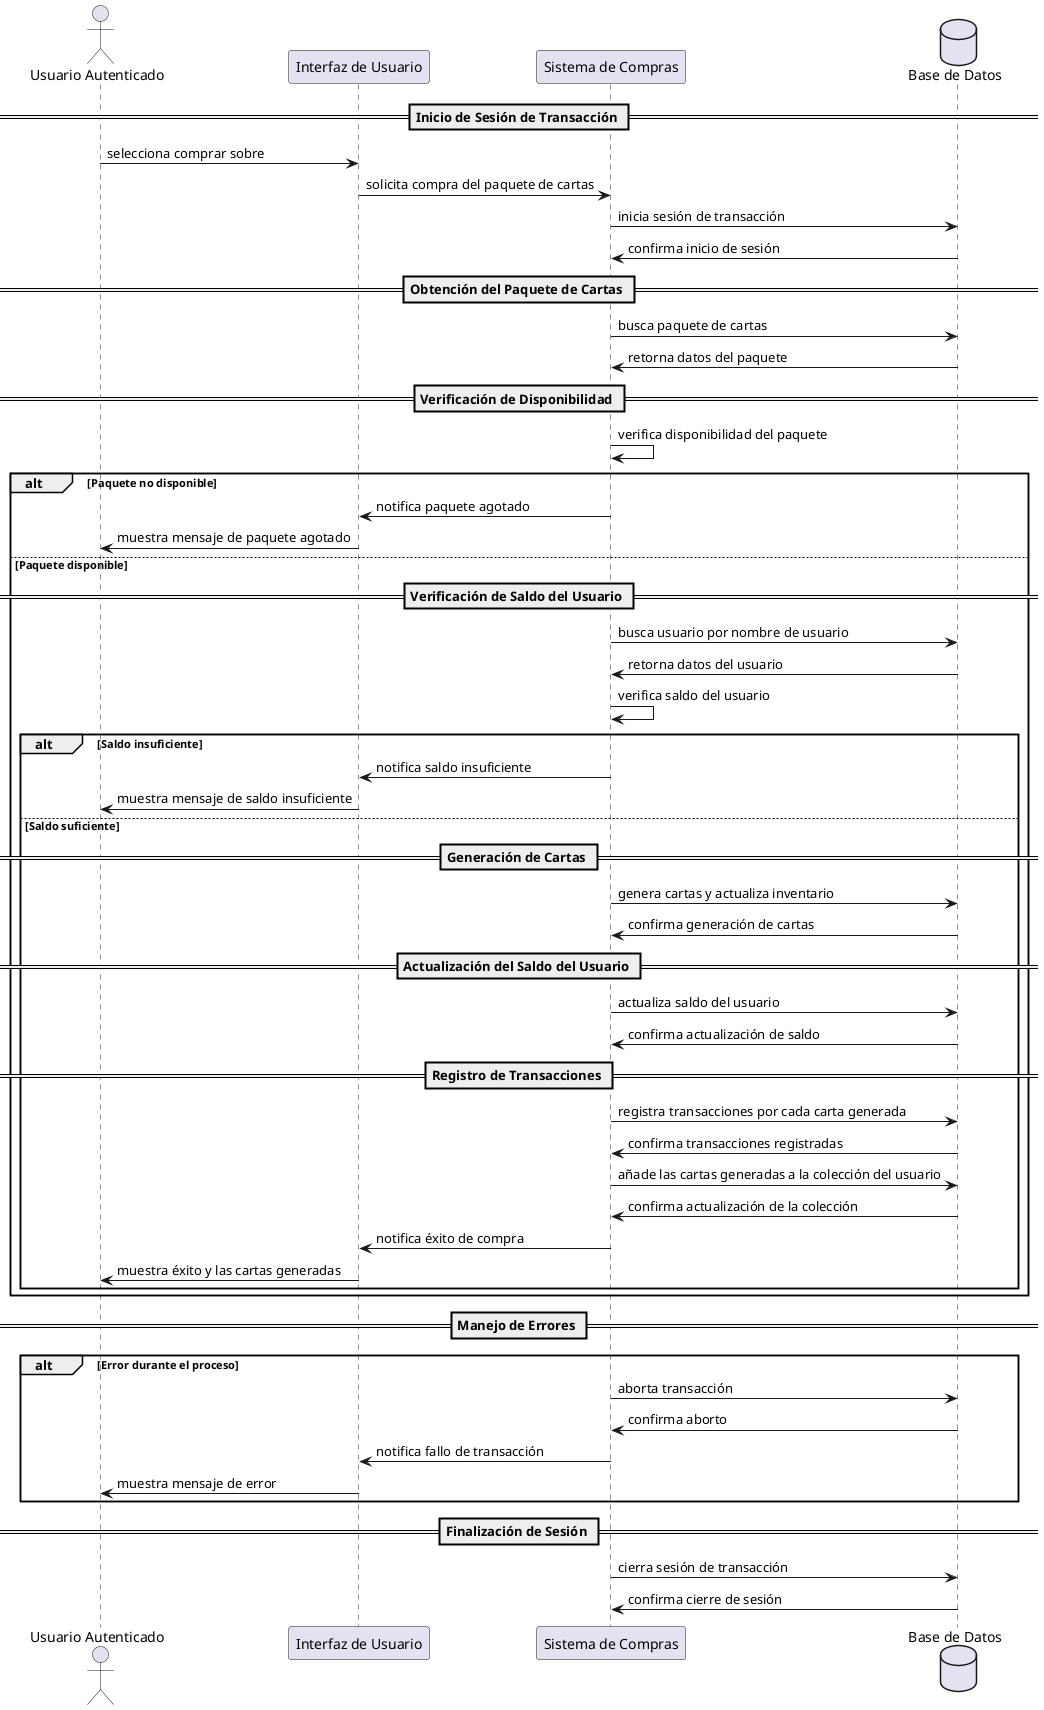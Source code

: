 @startuml
actor "Usuario Autenticado" as User
participant "Interfaz de Usuario" as UI
participant "Sistema de Compras" as PurchaseSystem
database "Base de Datos" as DB

== Inicio de Sesión de Transacción ==
User -> UI : selecciona comprar sobre
UI -> PurchaseSystem : solicita compra del paquete de cartas
PurchaseSystem -> DB : inicia sesión de transacción
DB -> PurchaseSystem : confirma inicio de sesión

== Obtención del Paquete de Cartas ==
PurchaseSystem -> DB : busca paquete de cartas
DB -> PurchaseSystem : retorna datos del paquete

== Verificación de Disponibilidad ==
PurchaseSystem -> PurchaseSystem : verifica disponibilidad del paquete
alt Paquete no disponible
    PurchaseSystem -> UI : notifica paquete agotado
    UI -> User : muestra mensaje de paquete agotado
    deactivate PurchaseSystem
else Paquete disponible

== Verificación de Saldo del Usuario ==
    PurchaseSystem -> DB : busca usuario por nombre de usuario
    DB -> PurchaseSystem : retorna datos del usuario
    PurchaseSystem -> PurchaseSystem : verifica saldo del usuario
    alt Saldo insuficiente
        PurchaseSystem -> UI : notifica saldo insuficiente
        UI -> User : muestra mensaje de saldo insuficiente
        deactivate PurchaseSystem
    else Saldo suficiente

== Generación de Cartas ==
        PurchaseSystem -> DB : genera cartas y actualiza inventario
        DB -> PurchaseSystem : confirma generación de cartas

== Actualización del Saldo del Usuario ==
        PurchaseSystem -> DB : actualiza saldo del usuario
        DB -> PurchaseSystem : confirma actualización de saldo

== Registro de Transacciones ==
        PurchaseSystem -> DB : registra transacciones por cada carta generada
        DB -> PurchaseSystem : confirma transacciones registradas
        PurchaseSystem -> DB : añade las cartas generadas a la colección del usuario
        DB -> PurchaseSystem : confirma actualización de la colección
        PurchaseSystem -> UI : notifica éxito de compra
        UI -> User : muestra éxito y las cartas generadas
    end
end

== Manejo de Errores ==
alt Error durante el proceso
    PurchaseSystem -> DB : aborta transacción
    DB -> PurchaseSystem : confirma aborto
    PurchaseSystem -> UI : notifica fallo de transacción
    UI -> User : muestra mensaje de error
end

== Finalización de Sesión ==
PurchaseSystem -> DB : cierra sesión de transacción
DB -> PurchaseSystem : confirma cierre de sesión
@enduml


\subsubsubsection{Diagrama de secuencia. Comprar sobre} \label{sec:dsec_comprar-sobre}
En la figura \ref{fig:dsec_comprar-sobre} se muestra el diagrama de secuencia correspondiente al caso de uso \textit{Comprar sobre}.
\begin{figure}[H]
    \centering
    \includegraphics[width=1\textwidth]{figures/6-Analisis/6-Casos-uso/6_3_3_DSec-comprar-sobre.png}
    \caption{Diagrama de secuencia. Comprar sobre}
    \label{fig:dsec_comprar-sobre}
\end{figure}